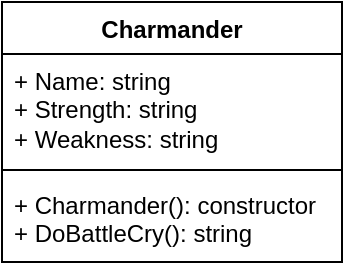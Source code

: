 <mxfile version="26.0.9">
  <diagram name="Page-1" id="kyZQNNxcH7qPZ4VOgdJR">
    <mxGraphModel dx="490" dy="661" grid="1" gridSize="10" guides="1" tooltips="1" connect="1" arrows="1" fold="1" page="1" pageScale="1" pageWidth="827" pageHeight="1169" math="0" shadow="0">
      <root>
        <mxCell id="0" />
        <mxCell id="1" parent="0" />
        <mxCell id="Tc3LoA7qodaumKD482wf-1" value="Charmander" style="swimlane;fontStyle=1;align=center;verticalAlign=top;childLayout=stackLayout;horizontal=1;startSize=26;horizontalStack=0;resizeParent=1;resizeParentMax=0;resizeLast=0;collapsible=1;marginBottom=0;whiteSpace=wrap;html=1;" parent="1" vertex="1">
          <mxGeometry x="200" y="300" width="170" height="130" as="geometry" />
        </mxCell>
        <mxCell id="Tc3LoA7qodaumKD482wf-2" value="+ Name: string&lt;div&gt;+ Strength: string&lt;br&gt;&lt;/div&gt;&lt;div&gt;+ Weakness: string&lt;br&gt;&lt;/div&gt;" style="text;strokeColor=none;fillColor=none;align=left;verticalAlign=top;spacingLeft=4;spacingRight=4;overflow=hidden;rotatable=0;points=[[0,0.5],[1,0.5]];portConstraint=eastwest;whiteSpace=wrap;html=1;" parent="Tc3LoA7qodaumKD482wf-1" vertex="1">
          <mxGeometry y="26" width="170" height="54" as="geometry" />
        </mxCell>
        <mxCell id="Tc3LoA7qodaumKD482wf-3" value="" style="line;strokeWidth=1;fillColor=none;align=left;verticalAlign=middle;spacingTop=-1;spacingLeft=3;spacingRight=3;rotatable=0;labelPosition=right;points=[];portConstraint=eastwest;strokeColor=inherit;" parent="Tc3LoA7qodaumKD482wf-1" vertex="1">
          <mxGeometry y="80" width="170" height="8" as="geometry" />
        </mxCell>
        <mxCell id="Tc3LoA7qodaumKD482wf-4" value="+ Charmander(): constructor&lt;div&gt;+ DoBattleCry(): string&lt;/div&gt;" style="text;strokeColor=none;fillColor=none;align=left;verticalAlign=top;spacingLeft=4;spacingRight=4;overflow=hidden;rotatable=0;points=[[0,0.5],[1,0.5]];portConstraint=eastwest;whiteSpace=wrap;html=1;" parent="Tc3LoA7qodaumKD482wf-1" vertex="1">
          <mxGeometry y="88" width="170" height="42" as="geometry" />
        </mxCell>
      </root>
    </mxGraphModel>
  </diagram>
</mxfile>
